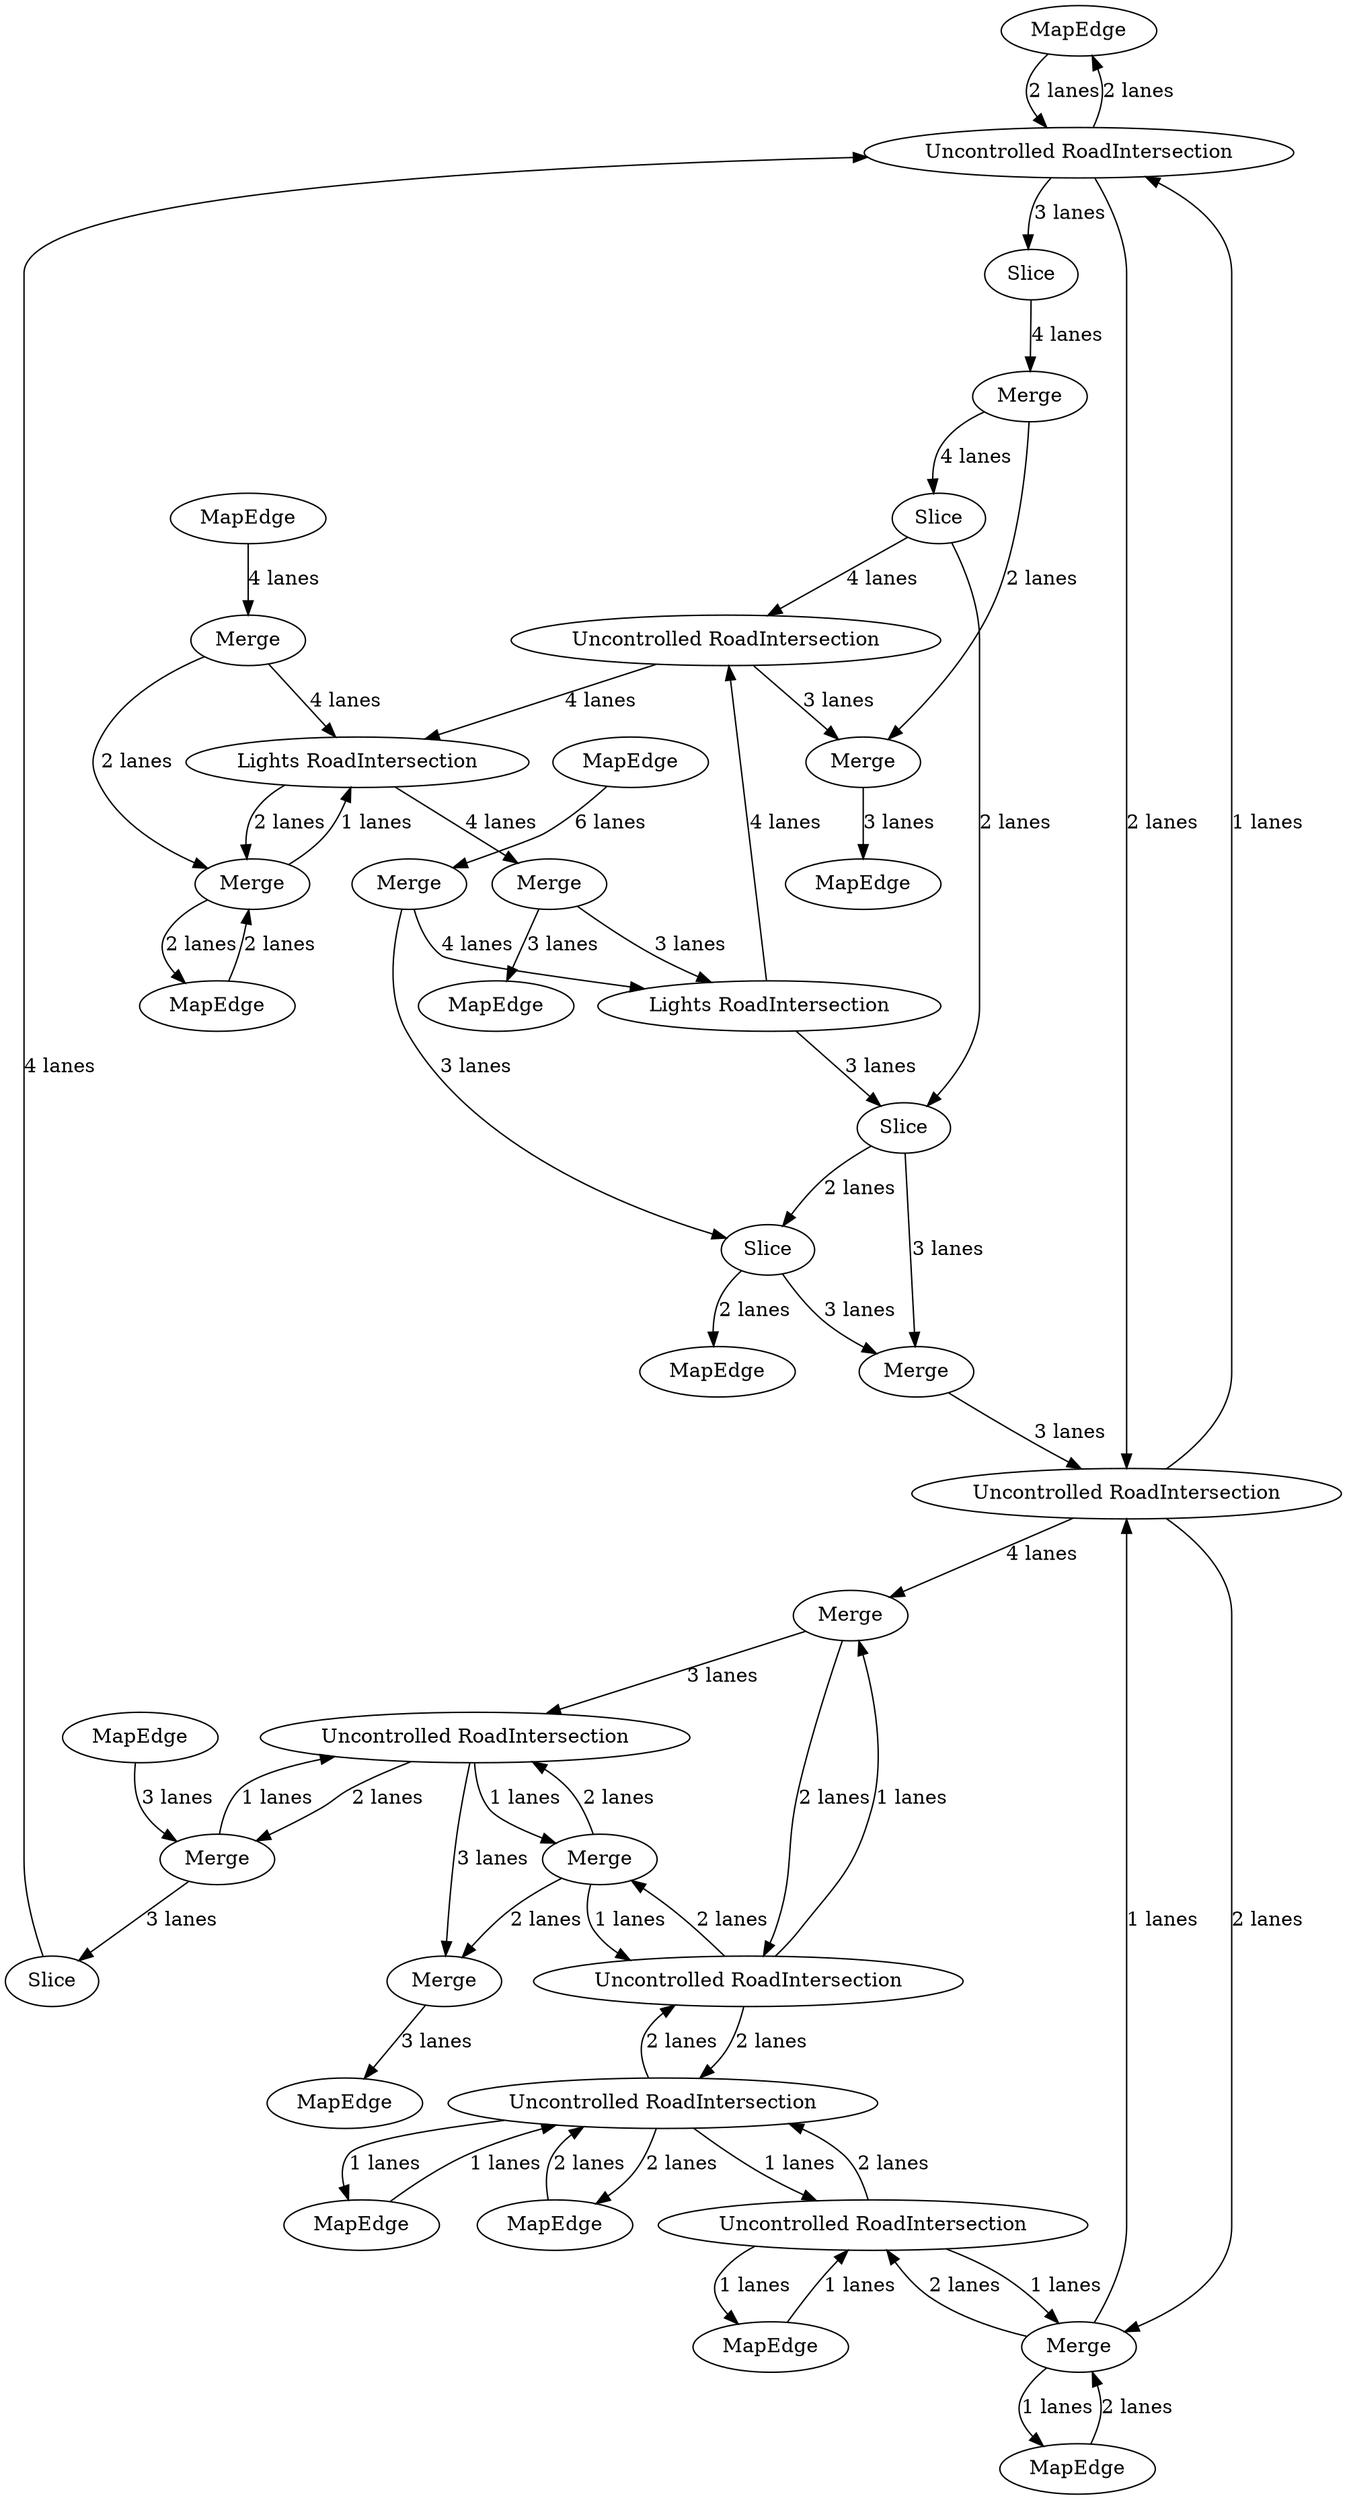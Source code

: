 digraph {
    0 [ label = "MapEdge" ]
    1 [ label = "MapEdge" ]
    2 [ label = "MapEdge" ]
    3 [ label = "Merge" ]
    4 [ label = "MapEdge" ]
    5 [ label = "Uncontrolled RoadIntersection" ]
    6 [ label = "Merge" ]
    7 [ label = "Merge" ]
    8 [ label = "Slice" ]
    9 [ label = "Uncontrolled RoadIntersection" ]
    10 [ label = "Uncontrolled RoadIntersection" ]
    11 [ label = "MapEdge" ]
    12 [ label = "MapEdge" ]
    13 [ label = "Merge" ]
    14 [ label = "Uncontrolled RoadIntersection" ]
    15 [ label = "Uncontrolled RoadIntersection" ]
    16 [ label = "Slice" ]
    17 [ label = "Uncontrolled RoadIntersection" ]
    18 [ label = "MapEdge" ]
    19 [ label = "Merge" ]
    20 [ label = "MapEdge" ]
    21 [ label = "Merge" ]
    22 [ label = "Merge" ]
    23 [ label = "Merge" ]
    24 [ label = "Slice" ]
    25 [ label = "Merge" ]
    26 [ label = "Uncontrolled RoadIntersection" ]
    27 [ label = "Slice" ]
    28 [ label = "Slice" ]
    29 [ label = "Lights RoadIntersection" ]
    30 [ label = "Lights RoadIntersection" ]
    31 [ label = "Merge" ]
    32 [ label = "Merge" ]
    33 [ label = "MapEdge" ]
    34 [ label = "Merge" ]
    35 [ label = "MapEdge" ]
    36 [ label = "MapEdge" ]
    37 [ label = "MapEdge" ]
    38 [ label = "MapEdge" ]
    34 -> 28 [ label = "3 lanes" ]
    28 -> 21 [ label = "3 lanes" ]
    6 -> 5 [ label = "2 lanes" ]
    5 -> 6 [ label = "1 lanes" ]
    33 -> 19 [ label = "2 lanes" ]
    19 -> 33 [ label = "1 lanes" ]
    14 -> 20 [ label = "1 lanes" ]
    20 -> 14 [ label = "1 lanes" ]
    28 -> 36 [ label = "2 lanes" ]
    27 -> 28 [ label = "2 lanes" ]
    24 -> 27 [ label = "2 lanes" ]
    19 -> 14 [ label = "2 lanes" ]
    14 -> 19 [ label = "1 lanes" ]
    14 -> 10 [ label = "2 lanes" ]
    10 -> 14 [ label = "1 lanes" ]
    22 -> 23 [ label = "2 lanes" ]
    25 -> 32 [ label = "2 lanes" ]
    13 -> 5 [ label = "3 lanes" ]
    32 -> 37 [ label = "2 lanes" ]
    37 -> 32 [ label = "2 lanes" ]
    29 -> 26 [ label = "4 lanes" ]
    30 -> 31 [ label = "4 lanes" ]
    31 -> 38 [ label = "3 lanes" ]
    26 -> 30 [ label = "4 lanes" ]
    31 -> 29 [ label = "3 lanes" ]
    29 -> 27 [ label = "3 lanes" ]
    27 -> 21 [ label = "3 lanes" ]
    30 -> 32 [ label = "2 lanes" ]
    32 -> 30 [ label = "1 lanes" ]
    13 -> 9 [ label = "2 lanes" ]
    9 -> 13 [ label = "1 lanes" ]
    9 -> 10 [ label = "2 lanes" ]
    10 -> 9 [ label = "2 lanes" ]
    10 -> 12 [ label = "2 lanes" ]
    12 -> 10 [ label = "2 lanes" ]
    6 -> 3 [ label = "2 lanes" ]
    18 -> 25 [ label = "4 lanes" ]
    25 -> 30 [ label = "4 lanes" ]
    22 -> 24 [ label = "4 lanes" ]
    24 -> 26 [ label = "4 lanes" ]
    16 -> 22 [ label = "4 lanes" ]
    15 -> 17 [ label = "2 lanes" ]
    17 -> 15 [ label = "1 lanes" ]
    0 -> 15 [ label = "2 lanes" ]
    15 -> 0 [ label = "2 lanes" ]
    1 -> 7 [ label = "3 lanes" ]
    21 -> 17 [ label = "3 lanes" ]
    17 -> 19 [ label = "2 lanes" ]
    19 -> 17 [ label = "1 lanes" ]
    10 -> 4 [ label = "1 lanes" ]
    4 -> 10 [ label = "1 lanes" ]
    26 -> 23 [ label = "3 lanes" ]
    23 -> 11 [ label = "3 lanes" ]
    34 -> 29 [ label = "4 lanes" ]
    3 -> 2 [ label = "3 lanes" ]
    17 -> 13 [ label = "4 lanes" ]
    8 -> 15 [ label = "4 lanes" ]
    5 -> 7 [ label = "2 lanes" ]
    7 -> 5 [ label = "1 lanes" ]
    7 -> 8 [ label = "3 lanes" ]
    5 -> 3 [ label = "3 lanes" ]
    35 -> 34 [ label = "6 lanes" ]
    9 -> 6 [ label = "2 lanes" ]
    6 -> 9 [ label = "1 lanes" ]
    15 -> 16 [ label = "3 lanes" ]
}
